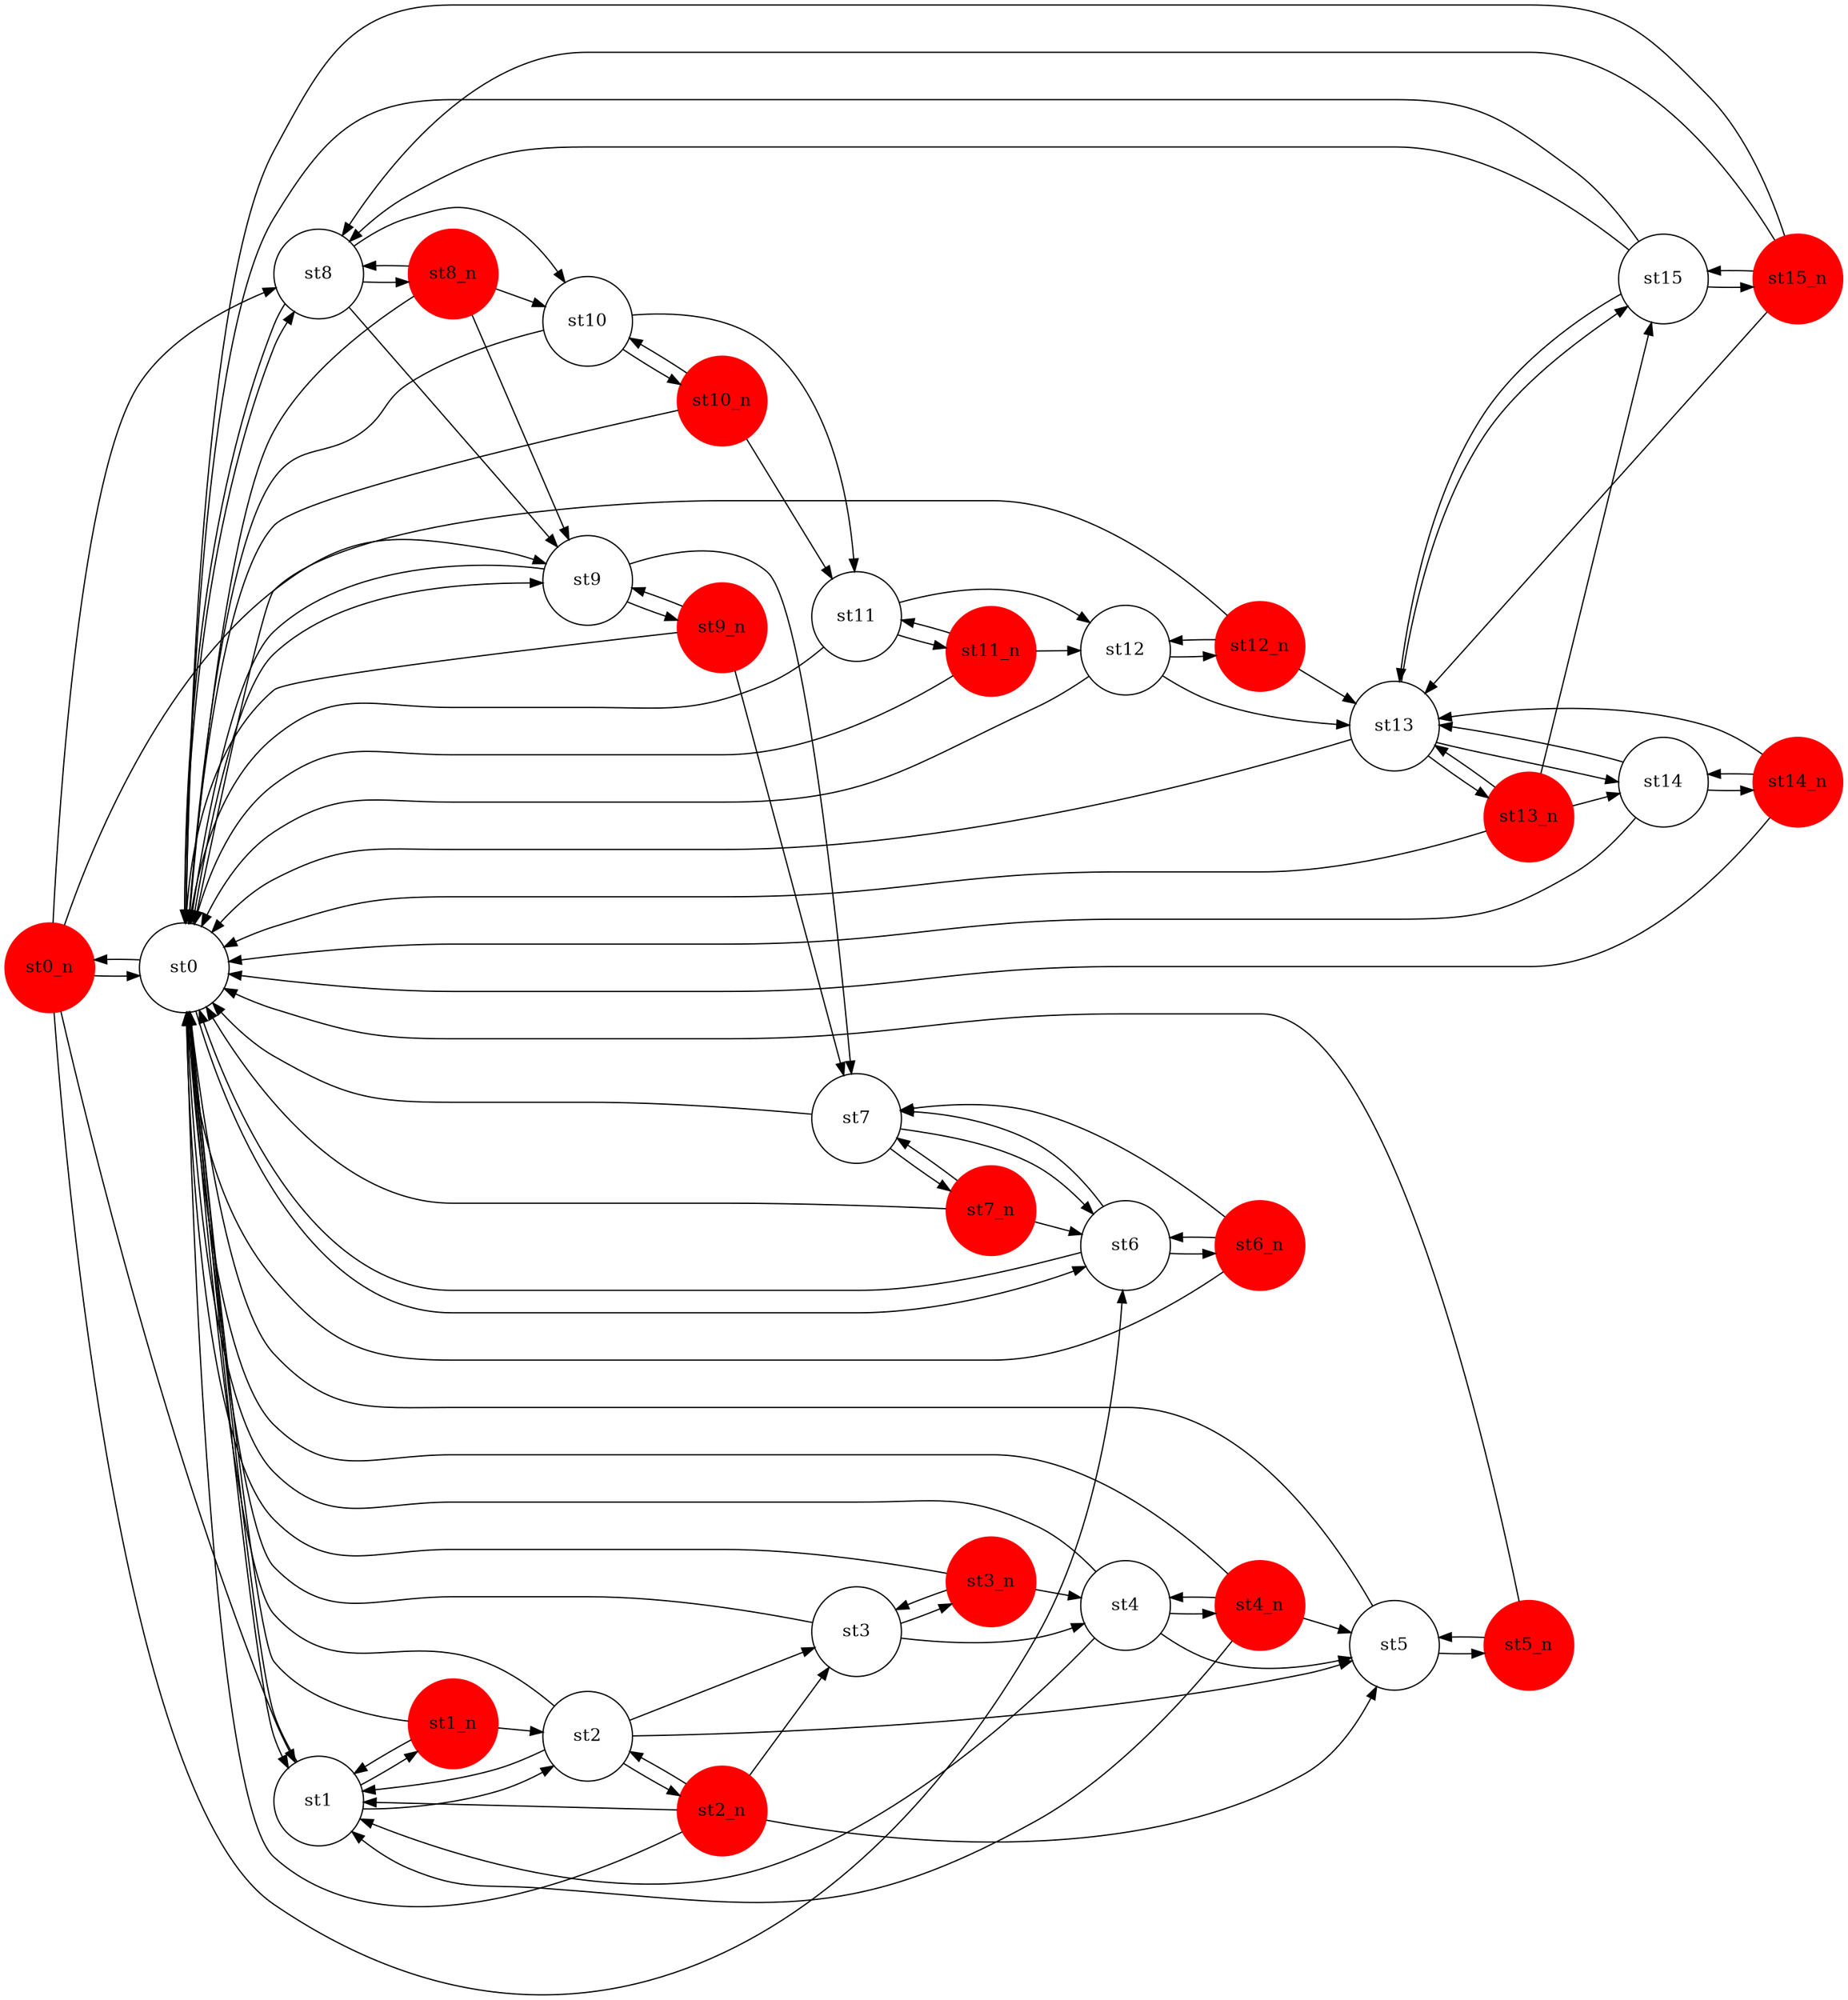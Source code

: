 #Total states is 0, including 0 states and 0 newstates
#Total transisions is 0, including 0 transistions and 0 new transitions
digraph finite_state_machine {
	rankdir=LR;
	size="20,20";
	resolution="300";
	overlap=false;

	node [shape = circle, fixedsize=true, width = 1, color = red, style = filled];
	st0_n;
 	st10_n;
 	st11_n;
 	st12_n;
 	st13_n;
 	st14_n;
 	st15_n;
 	st1_n;
 	st2_n;
 	st3_n;
 	st4_n;
 	st5_n;
 	st6_n;
 	st7_n;
 	st8_n;
 	st9_n;
 
	node [shape = circle, color = black, style = unfilled];
	st0;
 	st1;
 	st10;
 	st11;
 	st12;
 	st13;
 	st14;
 	st15;
 	st2;
 	st3;
 	st4;
 	st5;
 	st6;
 	st7;
 	st8;
 	st9;
 	st0 -> st0_n;
	st0 -> st1;
	st0 -> st6;
	st0 -> st8;
	st0 -> st9;
	st0_n -> st0;
	st0_n -> st1;
	st0_n -> st6;
	st0_n -> st8;
	st0_n -> st9;
	st1 -> st0;
	st1 -> st1_n;
	st1 -> st2;
	st10 -> st0;
	st10 -> st10_n;
	st10 -> st11;
	st10_n -> st0;
	st10_n -> st10;
	st10_n -> st11;
	st11 -> st0;
	st11 -> st11_n;
	st11 -> st12;
	st11_n -> st0;
	st11_n -> st11;
	st11_n -> st12;
	st12 -> st0;
	st12 -> st12_n;
	st12 -> st13;
	st12_n -> st0;
	st12_n -> st12;
	st12_n -> st13;
	st13 -> st0;
	st13 -> st13_n;
	st13 -> st14;
	st13 -> st15;
	st13_n -> st0;
	st13_n -> st13;
	st13_n -> st14;
	st13_n -> st15;
	st14 -> st0;
	st14 -> st13;
	st14 -> st14_n;
	st14_n -> st0;
	st14_n -> st13;
	st14_n -> st14;
	st15 -> st0;
	st15 -> st13;
	st15 -> st15_n;
	st15 -> st8;
	st15_n -> st0;
	st15_n -> st13;
	st15_n -> st15;
	st15_n -> st8;
	st1_n -> st0;
	st1_n -> st1;
	st1_n -> st2;
	st2 -> st0;
	st2 -> st1;
	st2 -> st2_n;
	st2 -> st3;
	st2 -> st5;
	st2_n -> st0;
	st2_n -> st1;
	st2_n -> st2;
	st2_n -> st3;
	st2_n -> st5;
	st3 -> st0;
	st3 -> st3_n;
	st3 -> st4;
	st3_n -> st0;
	st3_n -> st3;
	st3_n -> st4;
	st4 -> st0;
	st4 -> st1;
	st4 -> st4_n;
	st4 -> st5;
	st4_n -> st0;
	st4_n -> st1;
	st4_n -> st4;
	st4_n -> st5;
	st5 -> st0;
	st5 -> st5_n;
	st5_n -> st0;
	st5_n -> st5;
	st6 -> st0;
	st6 -> st6_n;
	st6 -> st7;
	st6_n -> st0;
	st6_n -> st6;
	st6_n -> st7;
	st7 -> st0;
	st7 -> st6;
	st7 -> st7_n;
	st7_n -> st0;
	st7_n -> st6;
	st7_n -> st7;
	st8 -> st0;
	st8 -> st10;
	st8 -> st8_n;
	st8 -> st9;
	st8_n -> st0;
	st8_n -> st10;
	st8_n -> st8;
	st8_n -> st9;
	st9 -> st0;
	st9 -> st7;
	st9 -> st9_n;
	st9_n -> st0;
	st9_n -> st7;
	st9_n -> st9;
}
